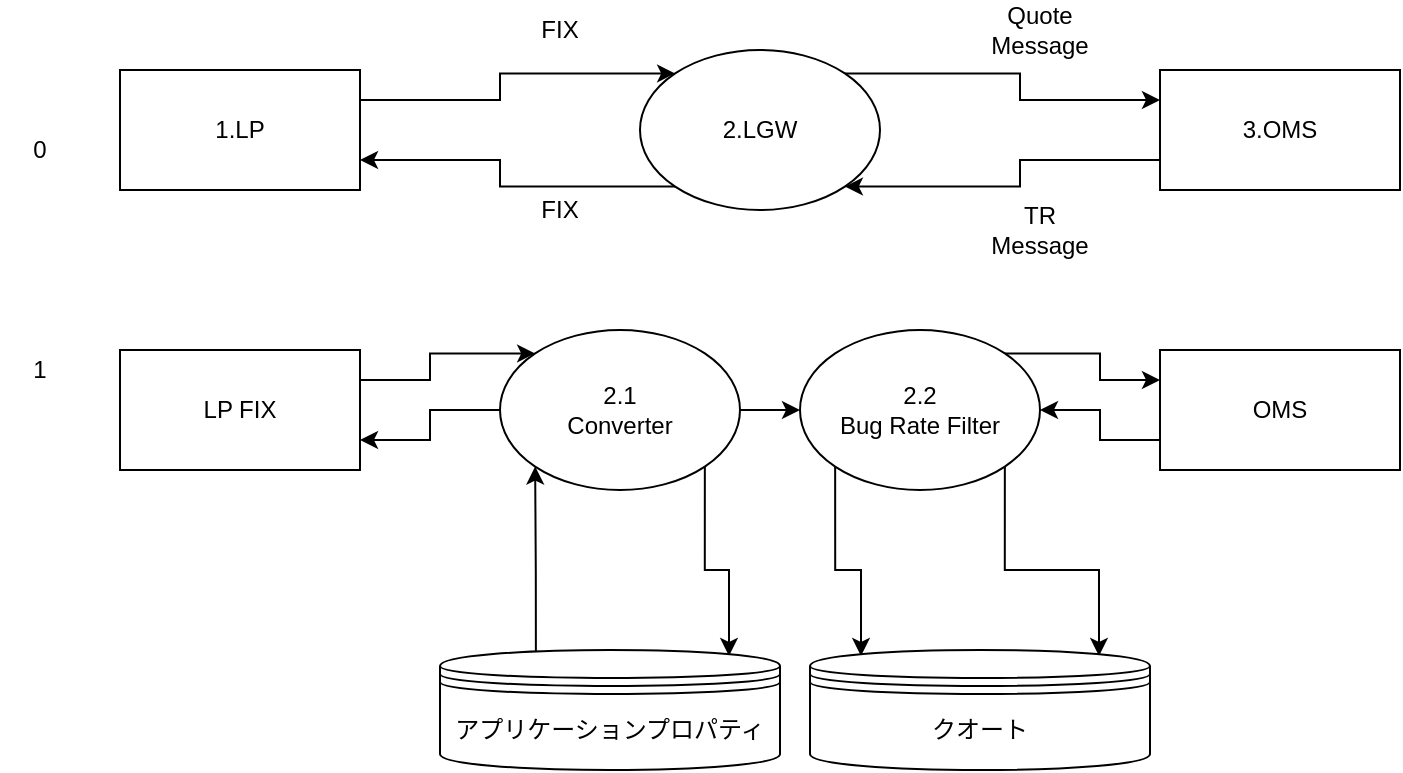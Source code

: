 <mxfile version="14.1.1" type="github">
  <diagram name="Page-1" id="ad52d381-51e7-2e0d-a935-2d0ddd2fd229">
    <mxGraphModel dx="1422" dy="892" grid="1" gridSize="10" guides="1" tooltips="1" connect="1" arrows="1" fold="1" page="1" pageScale="1" pageWidth="1100" pageHeight="850" background="#ffffff" math="0" shadow="0">
      <root>
        <mxCell id="0" />
        <mxCell id="1" parent="0" />
        <mxCell id="V-zPVXptcWE3XgrfxsmW-6" style="edgeStyle=orthogonalEdgeStyle;rounded=0;orthogonalLoop=1;jettySize=auto;html=1;exitX=1;exitY=0.25;exitDx=0;exitDy=0;entryX=0;entryY=0;entryDx=0;entryDy=0;" edge="1" parent="1" source="V-zPVXptcWE3XgrfxsmW-1" target="V-zPVXptcWE3XgrfxsmW-2">
          <mxGeometry relative="1" as="geometry" />
        </mxCell>
        <mxCell id="V-zPVXptcWE3XgrfxsmW-1" value="1.LP" style="rounded=0;whiteSpace=wrap;html=1;" vertex="1" parent="1">
          <mxGeometry x="120" y="50" width="120" height="60" as="geometry" />
        </mxCell>
        <mxCell id="V-zPVXptcWE3XgrfxsmW-7" style="edgeStyle=orthogonalEdgeStyle;rounded=0;orthogonalLoop=1;jettySize=auto;html=1;exitX=1;exitY=0;exitDx=0;exitDy=0;entryX=0;entryY=0.25;entryDx=0;entryDy=0;" edge="1" parent="1" source="V-zPVXptcWE3XgrfxsmW-2" target="V-zPVXptcWE3XgrfxsmW-5">
          <mxGeometry relative="1" as="geometry" />
        </mxCell>
        <mxCell id="V-zPVXptcWE3XgrfxsmW-25" style="edgeStyle=orthogonalEdgeStyle;rounded=0;orthogonalLoop=1;jettySize=auto;html=1;exitX=0;exitY=1;exitDx=0;exitDy=0;entryX=1;entryY=0.75;entryDx=0;entryDy=0;" edge="1" parent="1" source="V-zPVXptcWE3XgrfxsmW-2" target="V-zPVXptcWE3XgrfxsmW-1">
          <mxGeometry relative="1" as="geometry" />
        </mxCell>
        <mxCell id="V-zPVXptcWE3XgrfxsmW-2" value="2.LGW" style="ellipse;whiteSpace=wrap;html=1;" vertex="1" parent="1">
          <mxGeometry x="380" y="40" width="120" height="80" as="geometry" />
        </mxCell>
        <mxCell id="V-zPVXptcWE3XgrfxsmW-4" value="1" style="text;html=1;strokeColor=none;fillColor=none;align=center;verticalAlign=middle;whiteSpace=wrap;rounded=0;" vertex="1" parent="1">
          <mxGeometry x="60" y="190" width="40" height="20" as="geometry" />
        </mxCell>
        <mxCell id="V-zPVXptcWE3XgrfxsmW-26" style="edgeStyle=orthogonalEdgeStyle;rounded=0;orthogonalLoop=1;jettySize=auto;html=1;exitX=0;exitY=0.75;exitDx=0;exitDy=0;entryX=1;entryY=1;entryDx=0;entryDy=0;" edge="1" parent="1" source="V-zPVXptcWE3XgrfxsmW-5" target="V-zPVXptcWE3XgrfxsmW-2">
          <mxGeometry relative="1" as="geometry" />
        </mxCell>
        <mxCell id="V-zPVXptcWE3XgrfxsmW-5" value="3.OMS" style="rounded=0;whiteSpace=wrap;html=1;" vertex="1" parent="1">
          <mxGeometry x="640" y="50" width="120" height="60" as="geometry" />
        </mxCell>
        <mxCell id="V-zPVXptcWE3XgrfxsmW-8" value="0" style="text;html=1;strokeColor=none;fillColor=none;align=center;verticalAlign=middle;whiteSpace=wrap;rounded=0;" vertex="1" parent="1">
          <mxGeometry x="60" y="80" width="40" height="20" as="geometry" />
        </mxCell>
        <mxCell id="V-zPVXptcWE3XgrfxsmW-15" style="edgeStyle=orthogonalEdgeStyle;rounded=0;orthogonalLoop=1;jettySize=auto;html=1;exitX=1;exitY=0.25;exitDx=0;exitDy=0;entryX=0;entryY=0;entryDx=0;entryDy=0;" edge="1" parent="1" source="V-zPVXptcWE3XgrfxsmW-9" target="V-zPVXptcWE3XgrfxsmW-10">
          <mxGeometry relative="1" as="geometry" />
        </mxCell>
        <mxCell id="V-zPVXptcWE3XgrfxsmW-9" value="LP FIX" style="rounded=0;whiteSpace=wrap;html=1;" vertex="1" parent="1">
          <mxGeometry x="120" y="190" width="120" height="60" as="geometry" />
        </mxCell>
        <mxCell id="V-zPVXptcWE3XgrfxsmW-14" style="edgeStyle=orthogonalEdgeStyle;rounded=0;orthogonalLoop=1;jettySize=auto;html=1;exitX=1;exitY=1;exitDx=0;exitDy=0;entryX=0.85;entryY=0.05;entryDx=0;entryDy=0;entryPerimeter=0;" edge="1" parent="1" source="V-zPVXptcWE3XgrfxsmW-10" target="V-zPVXptcWE3XgrfxsmW-11">
          <mxGeometry relative="1" as="geometry" />
        </mxCell>
        <mxCell id="V-zPVXptcWE3XgrfxsmW-17" style="edgeStyle=orthogonalEdgeStyle;rounded=0;orthogonalLoop=1;jettySize=auto;html=1;exitX=1;exitY=0.5;exitDx=0;exitDy=0;" edge="1" parent="1" source="V-zPVXptcWE3XgrfxsmW-10" target="V-zPVXptcWE3XgrfxsmW-16">
          <mxGeometry relative="1" as="geometry" />
        </mxCell>
        <mxCell id="V-zPVXptcWE3XgrfxsmW-23" style="edgeStyle=orthogonalEdgeStyle;rounded=0;orthogonalLoop=1;jettySize=auto;html=1;exitX=0;exitY=0.5;exitDx=0;exitDy=0;entryX=1;entryY=0.75;entryDx=0;entryDy=0;" edge="1" parent="1" source="V-zPVXptcWE3XgrfxsmW-10" target="V-zPVXptcWE3XgrfxsmW-9">
          <mxGeometry relative="1" as="geometry" />
        </mxCell>
        <mxCell id="V-zPVXptcWE3XgrfxsmW-10" value="2.1 &lt;br&gt;Converter" style="ellipse;whiteSpace=wrap;html=1;" vertex="1" parent="1">
          <mxGeometry x="310" y="180" width="120" height="80" as="geometry" />
        </mxCell>
        <mxCell id="V-zPVXptcWE3XgrfxsmW-13" style="edgeStyle=orthogonalEdgeStyle;rounded=0;orthogonalLoop=1;jettySize=auto;html=1;exitX=0.282;exitY=0.017;exitDx=0;exitDy=0;exitPerimeter=0;entryX=0;entryY=1;entryDx=0;entryDy=0;" edge="1" parent="1" source="V-zPVXptcWE3XgrfxsmW-11" target="V-zPVXptcWE3XgrfxsmW-10">
          <mxGeometry relative="1" as="geometry" />
        </mxCell>
        <mxCell id="V-zPVXptcWE3XgrfxsmW-11" value="アプリケーションプロパティ" style="shape=datastore;whiteSpace=wrap;html=1;" vertex="1" parent="1">
          <mxGeometry x="280" y="340" width="170" height="60" as="geometry" />
        </mxCell>
        <mxCell id="V-zPVXptcWE3XgrfxsmW-19" style="edgeStyle=orthogonalEdgeStyle;rounded=0;orthogonalLoop=1;jettySize=auto;html=1;exitX=1;exitY=0;exitDx=0;exitDy=0;entryX=0;entryY=0.25;entryDx=0;entryDy=0;" edge="1" parent="1" source="V-zPVXptcWE3XgrfxsmW-16" target="V-zPVXptcWE3XgrfxsmW-18">
          <mxGeometry relative="1" as="geometry" />
        </mxCell>
        <mxCell id="V-zPVXptcWE3XgrfxsmW-21" style="edgeStyle=orthogonalEdgeStyle;rounded=0;orthogonalLoop=1;jettySize=auto;html=1;exitX=0;exitY=1;exitDx=0;exitDy=0;entryX=0.15;entryY=0.05;entryDx=0;entryDy=0;entryPerimeter=0;" edge="1" parent="1" source="V-zPVXptcWE3XgrfxsmW-16" target="V-zPVXptcWE3XgrfxsmW-20">
          <mxGeometry relative="1" as="geometry" />
        </mxCell>
        <mxCell id="V-zPVXptcWE3XgrfxsmW-22" style="edgeStyle=orthogonalEdgeStyle;rounded=0;orthogonalLoop=1;jettySize=auto;html=1;exitX=1;exitY=1;exitDx=0;exitDy=0;entryX=0.85;entryY=0.05;entryDx=0;entryDy=0;entryPerimeter=0;" edge="1" parent="1" source="V-zPVXptcWE3XgrfxsmW-16" target="V-zPVXptcWE3XgrfxsmW-20">
          <mxGeometry relative="1" as="geometry" />
        </mxCell>
        <mxCell id="V-zPVXptcWE3XgrfxsmW-16" value="2.2&lt;br&gt;Bug Rate Filter" style="ellipse;whiteSpace=wrap;html=1;" vertex="1" parent="1">
          <mxGeometry x="460" y="180" width="120" height="80" as="geometry" />
        </mxCell>
        <mxCell id="V-zPVXptcWE3XgrfxsmW-33" style="edgeStyle=orthogonalEdgeStyle;rounded=0;orthogonalLoop=1;jettySize=auto;html=1;exitX=0;exitY=0.75;exitDx=0;exitDy=0;entryX=1;entryY=0.5;entryDx=0;entryDy=0;" edge="1" parent="1" source="V-zPVXptcWE3XgrfxsmW-18" target="V-zPVXptcWE3XgrfxsmW-16">
          <mxGeometry relative="1" as="geometry" />
        </mxCell>
        <mxCell id="V-zPVXptcWE3XgrfxsmW-18" value="OMS" style="rounded=0;whiteSpace=wrap;html=1;" vertex="1" parent="1">
          <mxGeometry x="640" y="190" width="120" height="60" as="geometry" />
        </mxCell>
        <mxCell id="V-zPVXptcWE3XgrfxsmW-20" value="クオート" style="shape=datastore;whiteSpace=wrap;html=1;" vertex="1" parent="1">
          <mxGeometry x="465" y="340" width="170" height="60" as="geometry" />
        </mxCell>
        <mxCell id="V-zPVXptcWE3XgrfxsmW-27" value="FIX" style="text;html=1;strokeColor=none;fillColor=none;align=center;verticalAlign=middle;whiteSpace=wrap;rounded=0;" vertex="1" parent="1">
          <mxGeometry x="320" y="20" width="40" height="20" as="geometry" />
        </mxCell>
        <mxCell id="V-zPVXptcWE3XgrfxsmW-29" value="FIX" style="text;html=1;strokeColor=none;fillColor=none;align=center;verticalAlign=middle;whiteSpace=wrap;rounded=0;" vertex="1" parent="1">
          <mxGeometry x="320" y="110" width="40" height="20" as="geometry" />
        </mxCell>
        <mxCell id="V-zPVXptcWE3XgrfxsmW-30" value="Quote Message" style="text;html=1;strokeColor=none;fillColor=none;align=center;verticalAlign=middle;whiteSpace=wrap;rounded=0;" vertex="1" parent="1">
          <mxGeometry x="560" y="20" width="40" height="20" as="geometry" />
        </mxCell>
        <mxCell id="V-zPVXptcWE3XgrfxsmW-32" value="TR Message" style="text;html=1;strokeColor=none;fillColor=none;align=center;verticalAlign=middle;whiteSpace=wrap;rounded=0;" vertex="1" parent="1">
          <mxGeometry x="560" y="120" width="40" height="20" as="geometry" />
        </mxCell>
      </root>
    </mxGraphModel>
  </diagram>
</mxfile>
